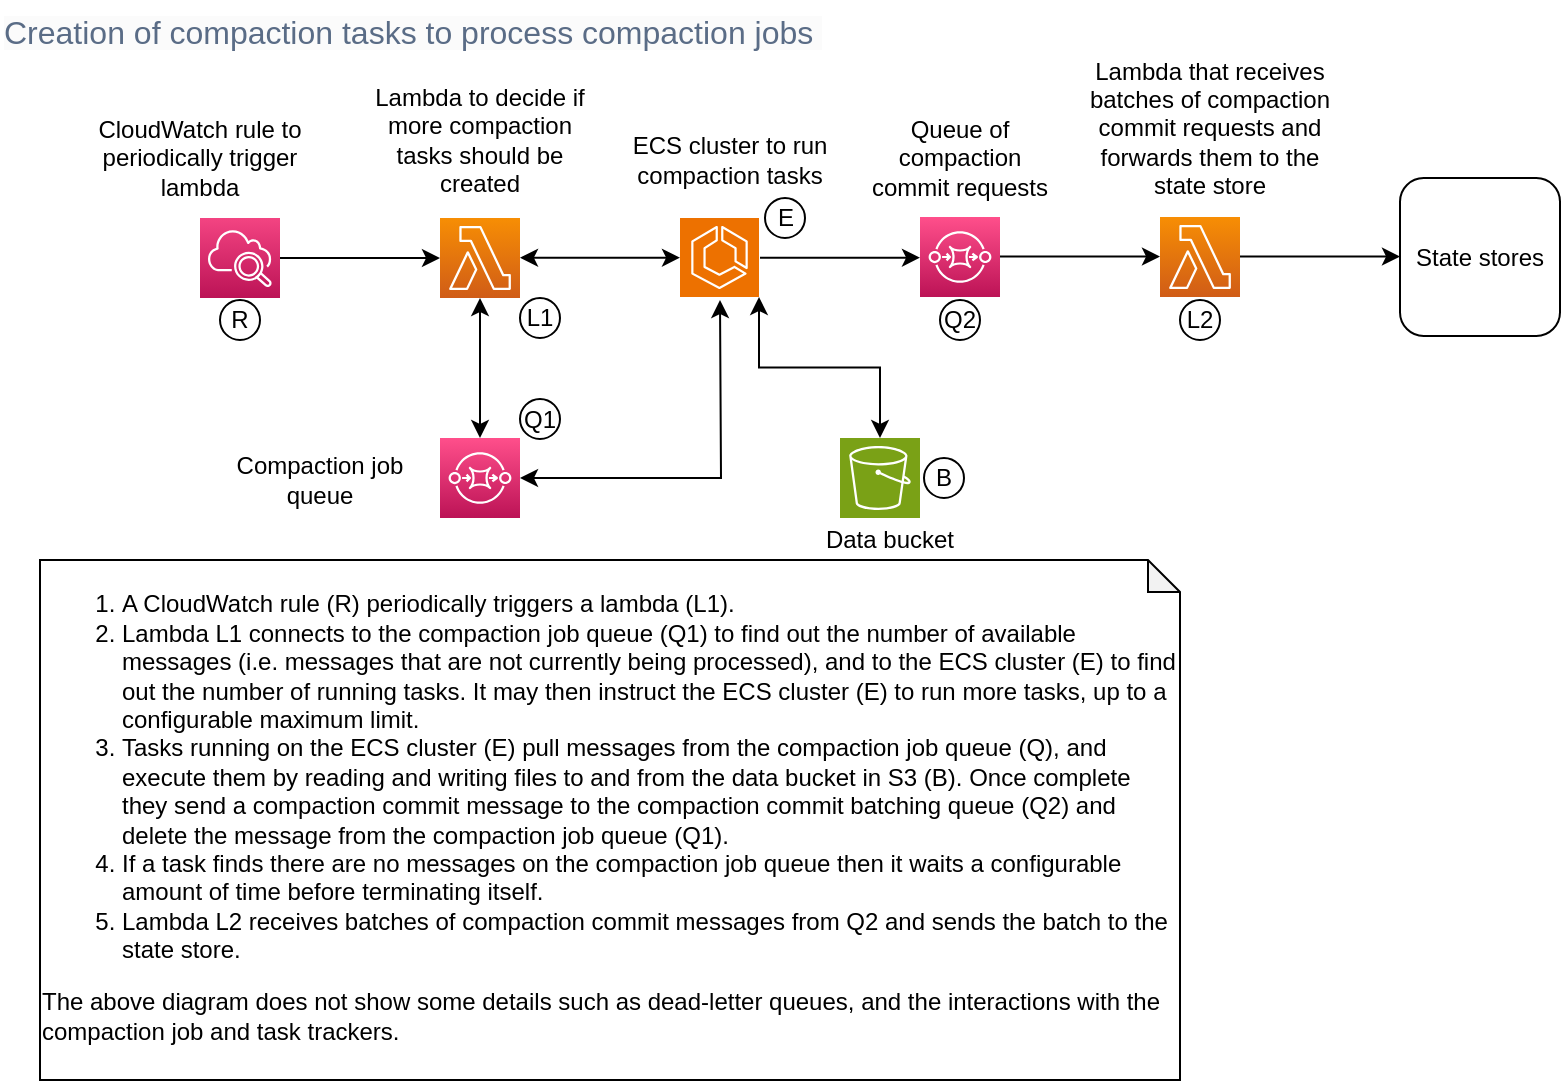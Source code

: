 <mxfile version="26.0.16">
  <diagram name="Page-1" id="bR9HOR6jf02DX5lBVoME">
    <mxGraphModel dx="840" dy="579" grid="1" gridSize="10" guides="1" tooltips="1" connect="1" arrows="1" fold="1" page="1" pageScale="1" pageWidth="1169" pageHeight="827" math="0" shadow="0">
      <root>
        <mxCell id="0" />
        <mxCell id="1" parent="0" />
        <mxCell id="IyrwF_sSJSI5K8-rsG6f-1" value="" style="sketch=0;points=[[0,0,0],[0.25,0,0],[0.5,0,0],[0.75,0,0],[1,0,0],[0,1,0],[0.25,1,0],[0.5,1,0],[0.75,1,0],[1,1,0],[0,0.25,0],[0,0.5,0],[0,0.75,0],[1,0.25,0],[1,0.5,0],[1,0.75,0]];outlineConnect=0;fontColor=#232F3E;gradientColor=#F78E04;gradientDirection=north;fillColor=#D05C17;strokeColor=#ffffff;dashed=0;verticalLabelPosition=bottom;verticalAlign=top;align=center;html=1;fontSize=12;fontStyle=0;aspect=fixed;shape=mxgraph.aws4.resourceIcon;resIcon=mxgraph.aws4.lambda;" parent="1" vertex="1">
          <mxGeometry x="360" y="329" width="40" height="40" as="geometry" />
        </mxCell>
        <mxCell id="g8x8Qy_UaAUrV20m9tOx-10" style="edgeStyle=orthogonalEdgeStyle;rounded=0;orthogonalLoop=1;jettySize=auto;html=1;" parent="1" source="IyrwF_sSJSI5K8-rsG6f-9" target="IyrwF_sSJSI5K8-rsG6f-1" edge="1">
          <mxGeometry relative="1" as="geometry" />
        </mxCell>
        <mxCell id="IyrwF_sSJSI5K8-rsG6f-9" value="" style="sketch=0;points=[[0,0,0],[0.25,0,0],[0.5,0,0],[0.75,0,0],[1,0,0],[0,1,0],[0.25,1,0],[0.5,1,0],[0.75,1,0],[1,1,0],[0,0.25,0],[0,0.5,0],[0,0.75,0],[1,0.25,0],[1,0.5,0],[1,0.75,0]];points=[[0,0,0],[0.25,0,0],[0.5,0,0],[0.75,0,0],[1,0,0],[0,1,0],[0.25,1,0],[0.5,1,0],[0.75,1,0],[1,1,0],[0,0.25,0],[0,0.5,0],[0,0.75,0],[1,0.25,0],[1,0.5,0],[1,0.75,0]];outlineConnect=0;fontColor=#232F3E;gradientColor=#F34482;gradientDirection=north;fillColor=#BC1356;strokeColor=#ffffff;dashed=0;verticalLabelPosition=bottom;verticalAlign=top;align=center;html=1;fontSize=12;fontStyle=0;aspect=fixed;shape=mxgraph.aws4.resourceIcon;resIcon=mxgraph.aws4.cloudwatch_2;" parent="1" vertex="1">
          <mxGeometry x="240" y="329" width="40" height="40" as="geometry" />
        </mxCell>
        <mxCell id="IyrwF_sSJSI5K8-rsG6f-18" value="CloudWatch rule to periodically trigger lambda" style="text;html=1;strokeColor=none;fillColor=none;align=center;verticalAlign=middle;whiteSpace=wrap;rounded=0;" parent="1" vertex="1">
          <mxGeometry x="180" y="279" width="120" height="40" as="geometry" />
        </mxCell>
        <mxCell id="IyrwF_sSJSI5K8-rsG6f-19" value="Lambda to decide if more compaction tasks should be created" style="text;html=1;strokeColor=none;fillColor=none;align=center;verticalAlign=middle;whiteSpace=wrap;rounded=0;" parent="1" vertex="1">
          <mxGeometry x="325" y="260" width="110" height="59" as="geometry" />
        </mxCell>
        <mxCell id="g8x8Qy_UaAUrV20m9tOx-2" value="" style="endArrow=classic;html=1;rounded=0;exitX=0.5;exitY=0;exitDx=0;exitDy=0;exitPerimeter=0;entryX=0.5;entryY=1;entryDx=0;entryDy=0;entryPerimeter=0;edgeStyle=orthogonalEdgeStyle;startArrow=classic;startFill=1;" parent="1" source="BI4qkSBktyaM1zWKE75I-15" target="IyrwF_sSJSI5K8-rsG6f-1" edge="1">
          <mxGeometry width="50" height="50" relative="1" as="geometry">
            <mxPoint x="380" y="429.5" as="sourcePoint" />
            <mxPoint x="540" y="350" as="targetPoint" />
          </mxGeometry>
        </mxCell>
        <mxCell id="8lTLG8cXME6h-0I4ITZz-22" value="&lt;ol&gt;&lt;li style=&quot;text-align: left;&quot;&gt;A CloudWatch rule (R) periodically triggers a lambda (L1).&lt;/li&gt;&lt;li style=&quot;text-align: left;&quot;&gt;Lambda L1 connects to the compaction job queue (Q1) to find out the number of available messages (i.e. messages that are not currently being processed), and to the ECS cluster (E) to find out the number of running tasks. It may then instruct the ECS cluster (E) to run more tasks, up to a configurable maximum limit.&lt;/li&gt;&lt;li style=&quot;text-align: left;&quot;&gt;Tasks running on the ECS cluster (E) pull messages from the compaction job queue (Q), and execute them by reading and writing files to and from the data bucket in S3 (B). Once complete they send a compaction commit message to the compaction commit batching queue (Q2) and delete the message from the compaction job queue (Q1).&lt;/li&gt;&lt;li style=&quot;text-align: left;&quot;&gt;If a task finds there are no messages on the compaction job queue then it waits a configurable amount of time before terminating itself.&lt;/li&gt;&lt;li style=&quot;text-align: left;&quot;&gt;Lambda L2 receives batches of compaction commit messages from Q2 and sends the batch to the state store.&lt;/li&gt;&lt;/ol&gt;&lt;div style=&quot;text-align: left;&quot;&gt;The above diagram does not show some details such as dead-letter queues, and the interactions with the compaction job and task trackers.&lt;/div&gt;&lt;div&gt;&lt;br&gt;&lt;/div&gt;" style="shape=note;whiteSpace=wrap;html=1;backgroundOutline=1;darkOpacity=0.05;fontSize=12;size=16;" parent="1" vertex="1">
          <mxGeometry x="160" y="500" width="570" height="260" as="geometry" />
        </mxCell>
        <mxCell id="BI4qkSBktyaM1zWKE75I-2" style="edgeStyle=orthogonalEdgeStyle;rounded=0;orthogonalLoop=1;jettySize=auto;html=1;startArrow=classic;startFill=1;" parent="1" edge="1">
          <mxGeometry relative="1" as="geometry">
            <mxPoint x="400" y="348.83" as="sourcePoint" />
            <mxPoint x="480" y="348.83" as="targetPoint" />
          </mxGeometry>
        </mxCell>
        <mxCell id="BI4qkSBktyaM1zWKE75I-3" value="ECS cluster to run compaction tasks" style="text;html=1;strokeColor=none;fillColor=none;align=center;verticalAlign=middle;whiteSpace=wrap;rounded=0;" parent="1" vertex="1">
          <mxGeometry x="450" y="270" width="110" height="59" as="geometry" />
        </mxCell>
        <mxCell id="BI4qkSBktyaM1zWKE75I-5" style="edgeStyle=orthogonalEdgeStyle;rounded=0;orthogonalLoop=1;jettySize=auto;html=1;" parent="1" edge="1">
          <mxGeometry relative="1" as="geometry">
            <mxPoint x="520" y="348.83" as="sourcePoint" />
            <mxPoint x="600" y="348.83" as="targetPoint" />
          </mxGeometry>
        </mxCell>
        <mxCell id="BI4qkSBktyaM1zWKE75I-11" value="Compaction job queue" style="text;html=1;strokeColor=none;fillColor=none;align=center;verticalAlign=middle;whiteSpace=wrap;rounded=0;" parent="1" vertex="1">
          <mxGeometry x="240" y="439.5" width="120" height="40" as="geometry" />
        </mxCell>
        <mxCell id="2tTxmo93rGUOtik12QtB-7" style="edgeStyle=orthogonalEdgeStyle;rounded=0;orthogonalLoop=1;jettySize=auto;html=1;exitX=1;exitY=0.5;exitDx=0;exitDy=0;exitPerimeter=0;startArrow=classic;startFill=1;" parent="1" source="BI4qkSBktyaM1zWKE75I-15" edge="1">
          <mxGeometry relative="1" as="geometry">
            <mxPoint x="500" y="370" as="targetPoint" />
          </mxGeometry>
        </mxCell>
        <mxCell id="BI4qkSBktyaM1zWKE75I-15" value="" style="sketch=0;points=[[0,0,0],[0.25,0,0],[0.5,0,0],[0.75,0,0],[1,0,0],[0,1,0],[0.25,1,0],[0.5,1,0],[0.75,1,0],[1,1,0],[0,0.25,0],[0,0.5,0],[0,0.75,0],[1,0.25,0],[1,0.5,0],[1,0.75,0]];outlineConnect=0;fontColor=#232F3E;gradientColor=#FF4F8B;gradientDirection=north;fillColor=#BC1356;strokeColor=#ffffff;dashed=0;verticalLabelPosition=bottom;verticalAlign=top;align=center;html=1;fontSize=12;fontStyle=0;aspect=fixed;shape=mxgraph.aws4.resourceIcon;resIcon=mxgraph.aws4.sqs;" parent="1" vertex="1">
          <mxGeometry x="360" y="439" width="40" height="40" as="geometry" />
        </mxCell>
        <mxCell id="BI4qkSBktyaM1zWKE75I-17" value="R" style="ellipse;whiteSpace=wrap;html=1;" parent="1" vertex="1">
          <mxGeometry x="250" y="370" width="20" height="20" as="geometry" />
        </mxCell>
        <mxCell id="BI4qkSBktyaM1zWKE75I-19" value="&lt;span style=&quot;color: rgb(90, 108, 134); font-family: Helvetica; font-size: 16px; font-style: normal; font-variant-ligatures: normal; font-variant-caps: normal; font-weight: 400; letter-spacing: normal; orphans: 2; text-align: left; text-indent: 0px; text-transform: none; widows: 2; word-spacing: 0px; -webkit-text-stroke-width: 0px; white-space: normal; background-color: rgb(251, 251, 251); text-decoration-thickness: initial; text-decoration-style: initial; text-decoration-color: initial; display: inline !important; float: none;&quot;&gt;Creation of compaction tasks to process compaction jobs&amp;nbsp;&lt;/span&gt;" style="text;whiteSpace=wrap;html=1;" parent="1" vertex="1">
          <mxGeometry x="140" y="220" width="420" height="40" as="geometry" />
        </mxCell>
        <mxCell id="BI4qkSBktyaM1zWKE75I-20" value="State stores" style="rounded=1;whiteSpace=wrap;html=1;" parent="1" vertex="1">
          <mxGeometry x="840" y="309" width="80" height="79" as="geometry" />
        </mxCell>
        <mxCell id="BI4qkSBktyaM1zWKE75I-21" value="L1" style="ellipse;whiteSpace=wrap;html=1;" parent="1" vertex="1">
          <mxGeometry x="400" y="369" width="20" height="20" as="geometry" />
        </mxCell>
        <mxCell id="BI4qkSBktyaM1zWKE75I-22" value="E" style="ellipse;whiteSpace=wrap;html=1;" parent="1" vertex="1">
          <mxGeometry x="522.5" y="319" width="20" height="20" as="geometry" />
        </mxCell>
        <mxCell id="BI4qkSBktyaM1zWKE75I-23" value="L2" style="ellipse;whiteSpace=wrap;html=1;" parent="1" vertex="1">
          <mxGeometry x="730" y="370" width="20" height="20" as="geometry" />
        </mxCell>
        <mxCell id="BI4qkSBktyaM1zWKE75I-29" value="Q1" style="ellipse;whiteSpace=wrap;html=1;" parent="1" vertex="1">
          <mxGeometry x="400" y="419.5" width="20" height="20" as="geometry" />
        </mxCell>
        <mxCell id="2tTxmo93rGUOtik12QtB-11" style="edgeStyle=orthogonalEdgeStyle;rounded=0;orthogonalLoop=1;jettySize=auto;html=1;exitX=1;exitY=1;exitDx=0;exitDy=0;exitPerimeter=0;startArrow=classic;startFill=1;" parent="1" source="2tTxmo93rGUOtik12QtB-1" target="2tTxmo93rGUOtik12QtB-8" edge="1">
          <mxGeometry relative="1" as="geometry" />
        </mxCell>
        <mxCell id="2tTxmo93rGUOtik12QtB-1" value="" style="sketch=0;points=[[0,0,0],[0.25,0,0],[0.5,0,0],[0.75,0,0],[1,0,0],[0,1,0],[0.25,1,0],[0.5,1,0],[0.75,1,0],[1,1,0],[0,0.25,0],[0,0.5,0],[0,0.75,0],[1,0.25,0],[1,0.5,0],[1,0.75,0]];outlineConnect=0;fontColor=#232F3E;fillColor=#ED7100;strokeColor=#ffffff;dashed=0;verticalLabelPosition=bottom;verticalAlign=top;align=center;html=1;fontSize=12;fontStyle=0;aspect=fixed;shape=mxgraph.aws4.resourceIcon;resIcon=mxgraph.aws4.ecs;" parent="1" vertex="1">
          <mxGeometry x="480" y="329" width="39.5" height="39.5" as="geometry" />
        </mxCell>
        <mxCell id="2tTxmo93rGUOtik12QtB-8" value="" style="sketch=0;points=[[0,0,0],[0.25,0,0],[0.5,0,0],[0.75,0,0],[1,0,0],[0,1,0],[0.25,1,0],[0.5,1,0],[0.75,1,0],[1,1,0],[0,0.25,0],[0,0.5,0],[0,0.75,0],[1,0.25,0],[1,0.5,0],[1,0.75,0]];outlineConnect=0;fontColor=#232F3E;fillColor=#7AA116;strokeColor=#ffffff;dashed=0;verticalLabelPosition=bottom;verticalAlign=top;align=center;html=1;fontSize=12;fontStyle=0;aspect=fixed;shape=mxgraph.aws4.resourceIcon;resIcon=mxgraph.aws4.s3;" parent="1" vertex="1">
          <mxGeometry x="560" y="439" width="40" height="40" as="geometry" />
        </mxCell>
        <mxCell id="2tTxmo93rGUOtik12QtB-9" value="B" style="ellipse;whiteSpace=wrap;html=1;" parent="1" vertex="1">
          <mxGeometry x="602" y="449" width="20" height="20" as="geometry" />
        </mxCell>
        <mxCell id="2tTxmo93rGUOtik12QtB-10" value="Data bucket" style="text;html=1;strokeColor=none;fillColor=none;align=center;verticalAlign=middle;whiteSpace=wrap;rounded=0;" parent="1" vertex="1">
          <mxGeometry x="530" y="470" width="110" height="40" as="geometry" />
        </mxCell>
        <mxCell id="lbHYNrNau5aOLR-KuWrT-1" value="" style="sketch=0;points=[[0,0,0],[0.25,0,0],[0.5,0,0],[0.75,0,0],[1,0,0],[0,1,0],[0.25,1,0],[0.5,1,0],[0.75,1,0],[1,1,0],[0,0.25,0],[0,0.5,0],[0,0.75,0],[1,0.25,0],[1,0.5,0],[1,0.75,0]];outlineConnect=0;fontColor=#232F3E;gradientColor=#FF4F8B;gradientDirection=north;fillColor=#BC1356;strokeColor=#ffffff;dashed=0;verticalLabelPosition=bottom;verticalAlign=top;align=center;html=1;fontSize=12;fontStyle=0;aspect=fixed;shape=mxgraph.aws4.resourceIcon;resIcon=mxgraph.aws4.sqs;" vertex="1" parent="1">
          <mxGeometry x="600" y="328.5" width="40" height="40" as="geometry" />
        </mxCell>
        <mxCell id="lbHYNrNau5aOLR-KuWrT-2" value="" style="sketch=0;points=[[0,0,0],[0.25,0,0],[0.5,0,0],[0.75,0,0],[1,0,0],[0,1,0],[0.25,1,0],[0.5,1,0],[0.75,1,0],[1,1,0],[0,0.25,0],[0,0.5,0],[0,0.75,0],[1,0.25,0],[1,0.5,0],[1,0.75,0]];outlineConnect=0;fontColor=#232F3E;gradientColor=#F78E04;gradientDirection=north;fillColor=#D05C17;strokeColor=#ffffff;dashed=0;verticalLabelPosition=bottom;verticalAlign=top;align=center;html=1;fontSize=12;fontStyle=0;aspect=fixed;shape=mxgraph.aws4.resourceIcon;resIcon=mxgraph.aws4.lambda;" vertex="1" parent="1">
          <mxGeometry x="720" y="328.5" width="40" height="40" as="geometry" />
        </mxCell>
        <mxCell id="lbHYNrNau5aOLR-KuWrT-3" style="edgeStyle=orthogonalEdgeStyle;rounded=0;orthogonalLoop=1;jettySize=auto;html=1;" edge="1" parent="1">
          <mxGeometry relative="1" as="geometry">
            <mxPoint x="640" y="348.26" as="sourcePoint" />
            <mxPoint x="720" y="348.26" as="targetPoint" />
          </mxGeometry>
        </mxCell>
        <mxCell id="lbHYNrNau5aOLR-KuWrT-4" style="edgeStyle=orthogonalEdgeStyle;rounded=0;orthogonalLoop=1;jettySize=auto;html=1;" edge="1" parent="1">
          <mxGeometry relative="1" as="geometry">
            <mxPoint x="760" y="348.26" as="sourcePoint" />
            <mxPoint x="840" y="348.26" as="targetPoint" />
          </mxGeometry>
        </mxCell>
        <mxCell id="lbHYNrNau5aOLR-KuWrT-5" value="Q2" style="ellipse;whiteSpace=wrap;html=1;" vertex="1" parent="1">
          <mxGeometry x="610" y="370" width="20" height="20" as="geometry" />
        </mxCell>
        <mxCell id="lbHYNrNau5aOLR-KuWrT-7" value="Queue of compaction commit requests" style="text;html=1;strokeColor=none;fillColor=none;align=center;verticalAlign=middle;whiteSpace=wrap;rounded=0;" vertex="1" parent="1">
          <mxGeometry x="570" y="279" width="100" height="40" as="geometry" />
        </mxCell>
        <mxCell id="lbHYNrNau5aOLR-KuWrT-8" value="Lambda that receives batches of compaction commit requests and forwards them to the state store" style="text;html=1;strokeColor=none;fillColor=none;align=center;verticalAlign=middle;whiteSpace=wrap;rounded=0;" vertex="1" parent="1">
          <mxGeometry x="680" y="254" width="130" height="59" as="geometry" />
        </mxCell>
      </root>
    </mxGraphModel>
  </diagram>
</mxfile>
